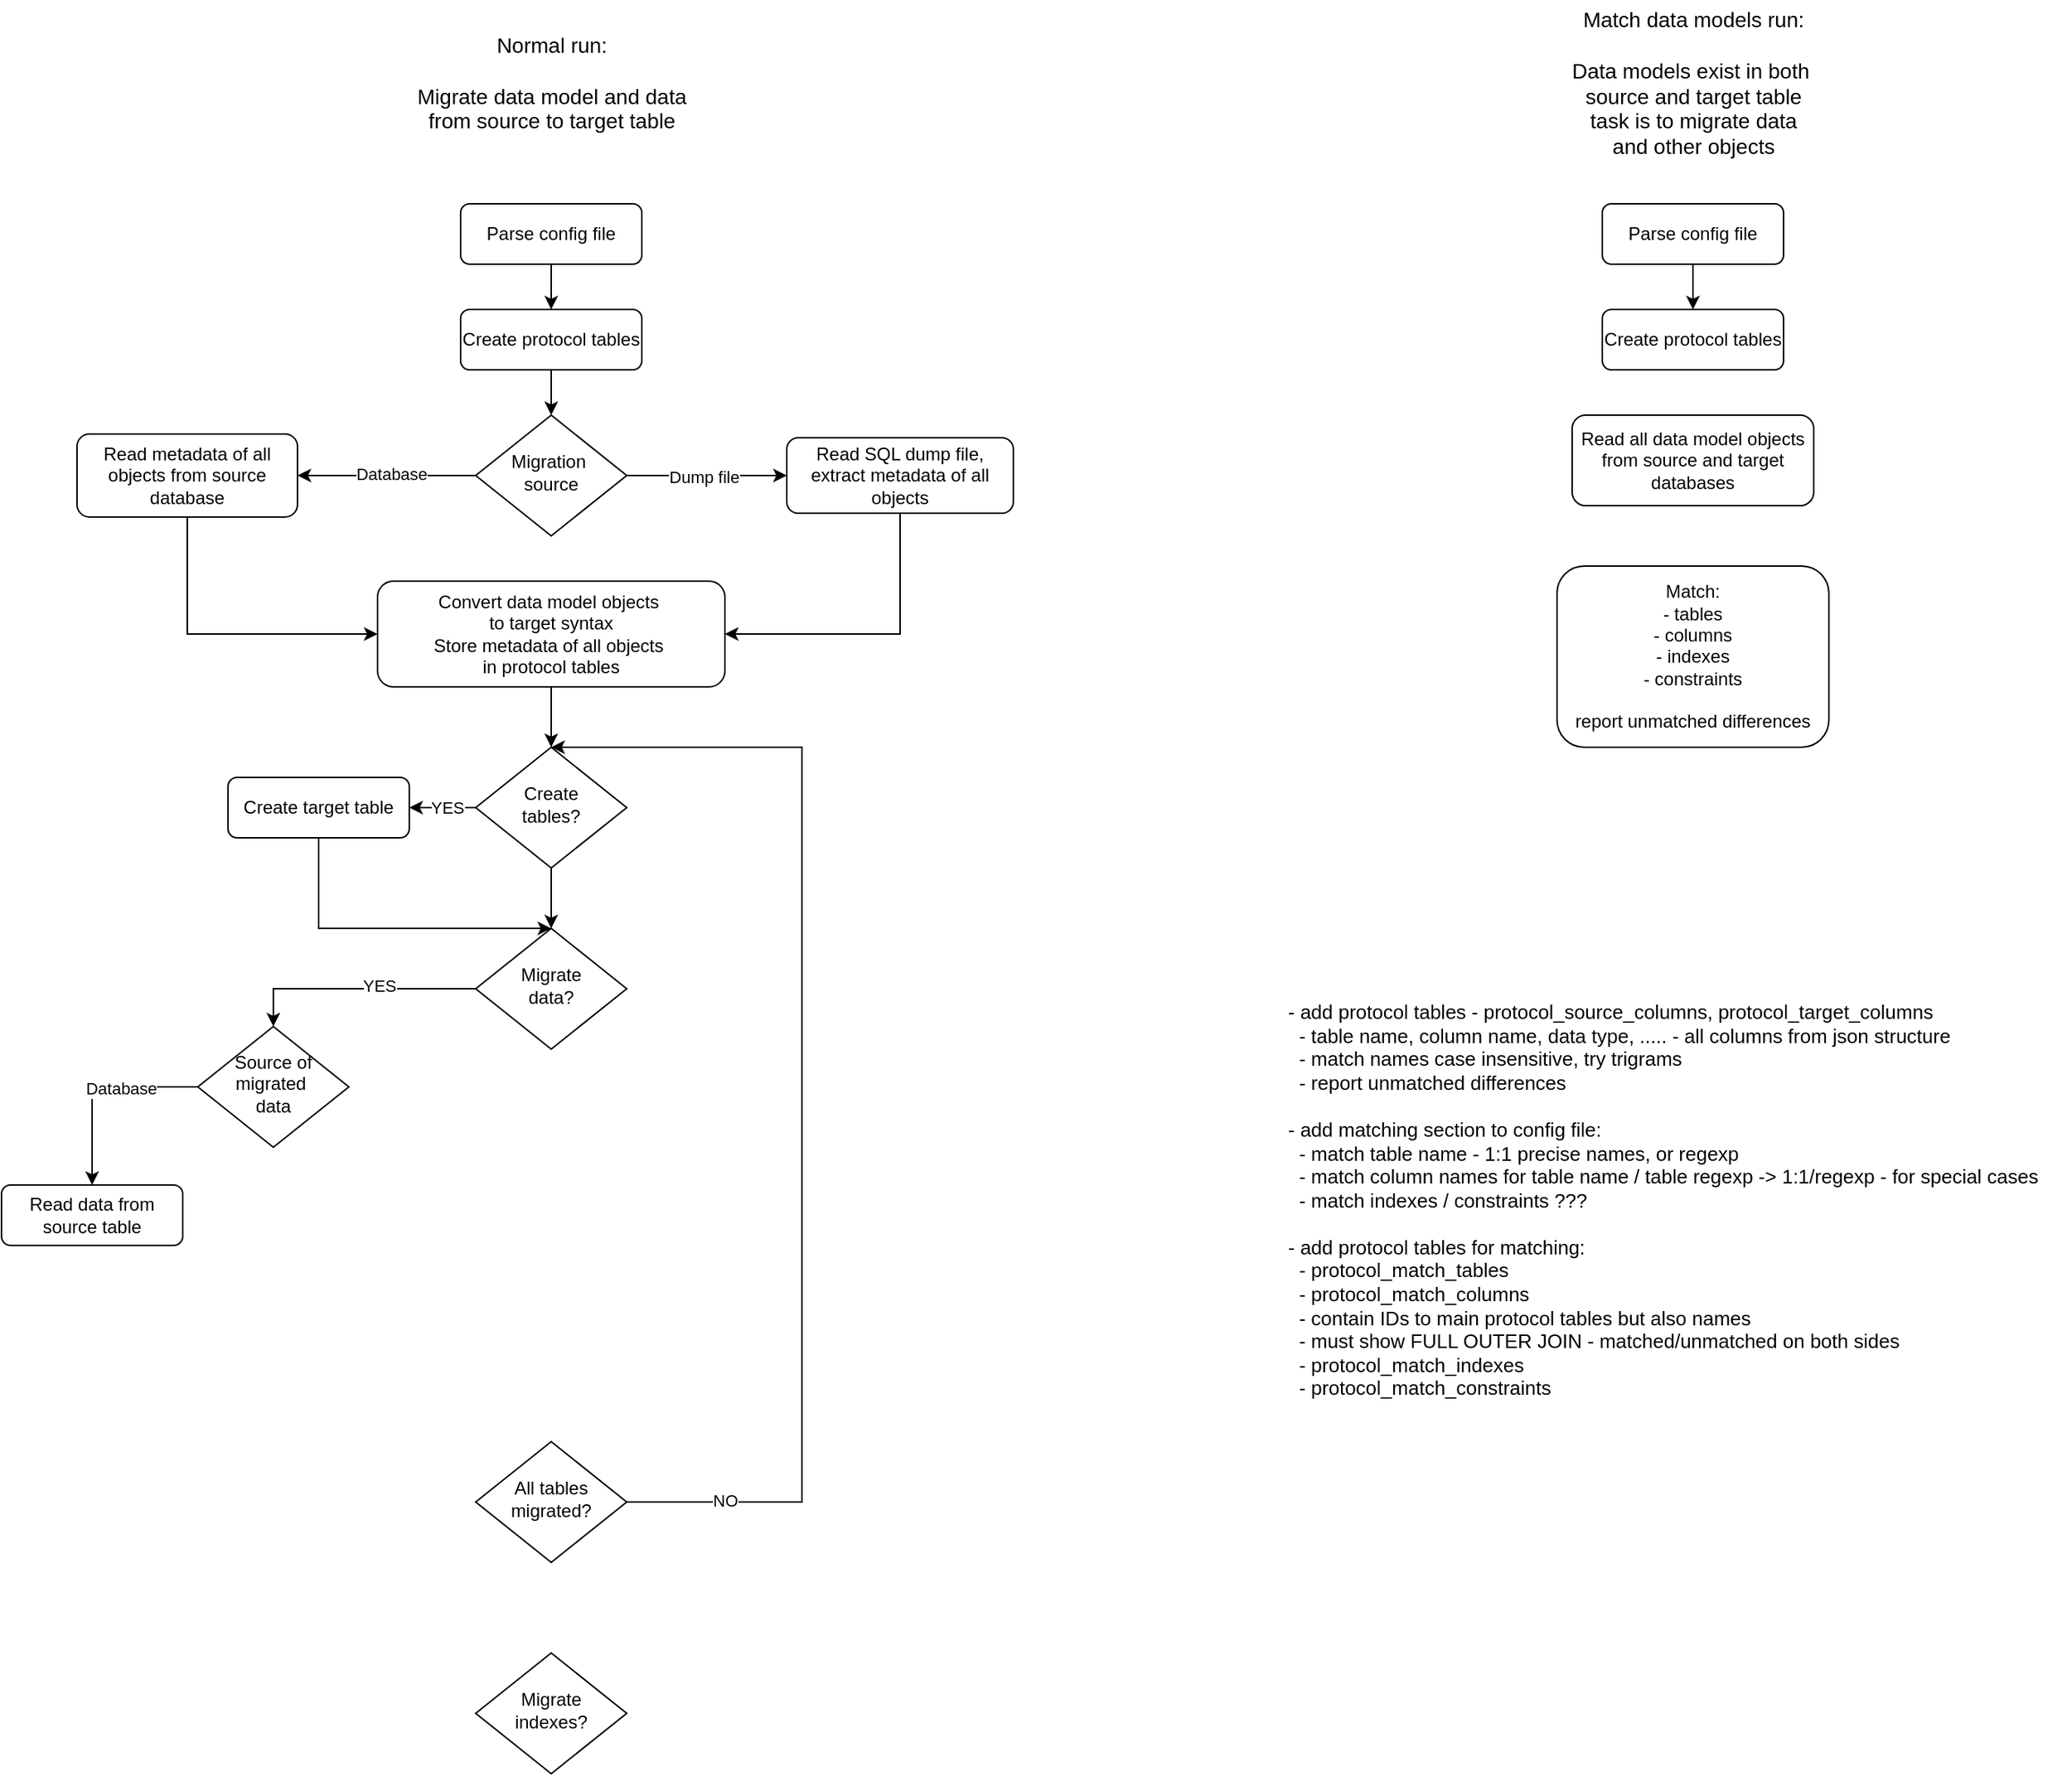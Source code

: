 <mxfile version="27.1.6">
  <diagram id="C5RBs43oDa-KdzZeNtuy" name="Page-1">
    <mxGraphModel dx="2066" dy="2320" grid="1" gridSize="10" guides="1" tooltips="1" connect="1" arrows="1" fold="1" page="1" pageScale="1" pageWidth="827" pageHeight="1169" math="0" shadow="0">
      <root>
        <mxCell id="WIyWlLk6GJQsqaUBKTNV-0" />
        <mxCell id="WIyWlLk6GJQsqaUBKTNV-1" parent="WIyWlLk6GJQsqaUBKTNV-0" />
        <mxCell id="ggtYC4HC-yzscba0IHGT-2" value="" style="edgeStyle=orthogonalEdgeStyle;rounded=0;orthogonalLoop=1;jettySize=auto;html=1;" edge="1" parent="WIyWlLk6GJQsqaUBKTNV-1" source="ggtYC4HC-yzscba0IHGT-0" target="ggtYC4HC-yzscba0IHGT-1">
          <mxGeometry relative="1" as="geometry" />
        </mxCell>
        <mxCell id="ggtYC4HC-yzscba0IHGT-0" value="Parse config file" style="rounded=1;whiteSpace=wrap;html=1;fontSize=12;glass=0;strokeWidth=1;shadow=0;" vertex="1" parent="WIyWlLk6GJQsqaUBKTNV-1">
          <mxGeometry x="354" y="40" width="120" height="40" as="geometry" />
        </mxCell>
        <mxCell id="ggtYC4HC-yzscba0IHGT-6" value="" style="edgeStyle=orthogonalEdgeStyle;rounded=0;orthogonalLoop=1;jettySize=auto;html=1;" edge="1" parent="WIyWlLk6GJQsqaUBKTNV-1" source="ggtYC4HC-yzscba0IHGT-1" target="ggtYC4HC-yzscba0IHGT-3">
          <mxGeometry relative="1" as="geometry" />
        </mxCell>
        <mxCell id="ggtYC4HC-yzscba0IHGT-1" value="Create protocol tables" style="rounded=1;whiteSpace=wrap;html=1;fontSize=12;glass=0;strokeWidth=1;shadow=0;" vertex="1" parent="WIyWlLk6GJQsqaUBKTNV-1">
          <mxGeometry x="354" y="110" width="120" height="40" as="geometry" />
        </mxCell>
        <mxCell id="ggtYC4HC-yzscba0IHGT-7" value="" style="edgeStyle=orthogonalEdgeStyle;rounded=0;orthogonalLoop=1;jettySize=auto;html=1;" edge="1" parent="WIyWlLk6GJQsqaUBKTNV-1" source="ggtYC4HC-yzscba0IHGT-3" target="ggtYC4HC-yzscba0IHGT-4">
          <mxGeometry relative="1" as="geometry" />
        </mxCell>
        <mxCell id="ggtYC4HC-yzscba0IHGT-8" value="Database" style="edgeLabel;html=1;align=center;verticalAlign=middle;resizable=0;points=[];" vertex="1" connectable="0" parent="ggtYC4HC-yzscba0IHGT-7">
          <mxGeometry x="-0.051" y="-1" relative="1" as="geometry">
            <mxPoint as="offset" />
          </mxGeometry>
        </mxCell>
        <mxCell id="ggtYC4HC-yzscba0IHGT-10" value="" style="edgeStyle=orthogonalEdgeStyle;rounded=0;orthogonalLoop=1;jettySize=auto;html=1;" edge="1" parent="WIyWlLk6GJQsqaUBKTNV-1" source="ggtYC4HC-yzscba0IHGT-3" target="ggtYC4HC-yzscba0IHGT-9">
          <mxGeometry relative="1" as="geometry" />
        </mxCell>
        <mxCell id="ggtYC4HC-yzscba0IHGT-11" value="Dump file" style="edgeLabel;html=1;align=center;verticalAlign=middle;resizable=0;points=[];" vertex="1" connectable="0" parent="ggtYC4HC-yzscba0IHGT-10">
          <mxGeometry x="-0.042" y="-1" relative="1" as="geometry">
            <mxPoint as="offset" />
          </mxGeometry>
        </mxCell>
        <mxCell id="ggtYC4HC-yzscba0IHGT-3" value="Migration&amp;nbsp;&lt;div&gt;source&lt;/div&gt;" style="rhombus;whiteSpace=wrap;html=1;shadow=0;fontFamily=Helvetica;fontSize=12;align=center;strokeWidth=1;spacing=6;spacingTop=-4;" vertex="1" parent="WIyWlLk6GJQsqaUBKTNV-1">
          <mxGeometry x="364" y="180" width="100" height="80" as="geometry" />
        </mxCell>
        <mxCell id="ggtYC4HC-yzscba0IHGT-14" style="edgeStyle=orthogonalEdgeStyle;rounded=0;orthogonalLoop=1;jettySize=auto;html=1;entryX=0;entryY=0.5;entryDx=0;entryDy=0;" edge="1" parent="WIyWlLk6GJQsqaUBKTNV-1" source="ggtYC4HC-yzscba0IHGT-4" target="ggtYC4HC-yzscba0IHGT-12">
          <mxGeometry relative="1" as="geometry">
            <Array as="points">
              <mxPoint x="173" y="325" />
            </Array>
          </mxGeometry>
        </mxCell>
        <mxCell id="ggtYC4HC-yzscba0IHGT-4" value="Read metadata of all objects from source database" style="rounded=1;whiteSpace=wrap;html=1;fontSize=12;glass=0;strokeWidth=1;shadow=0;" vertex="1" parent="WIyWlLk6GJQsqaUBKTNV-1">
          <mxGeometry x="100" y="192.5" width="146" height="55" as="geometry" />
        </mxCell>
        <mxCell id="ggtYC4HC-yzscba0IHGT-13" style="edgeStyle=orthogonalEdgeStyle;rounded=0;orthogonalLoop=1;jettySize=auto;html=1;entryX=1;entryY=0.5;entryDx=0;entryDy=0;" edge="1" parent="WIyWlLk6GJQsqaUBKTNV-1" source="ggtYC4HC-yzscba0IHGT-9" target="ggtYC4HC-yzscba0IHGT-12">
          <mxGeometry relative="1" as="geometry">
            <Array as="points">
              <mxPoint x="645" y="325" />
            </Array>
          </mxGeometry>
        </mxCell>
        <mxCell id="ggtYC4HC-yzscba0IHGT-9" value="Read SQL dump file, extract metadata of all objects" style="rounded=1;whiteSpace=wrap;html=1;fontSize=12;glass=0;strokeWidth=1;shadow=0;" vertex="1" parent="WIyWlLk6GJQsqaUBKTNV-1">
          <mxGeometry x="570" y="195" width="150" height="50" as="geometry" />
        </mxCell>
        <mxCell id="ggtYC4HC-yzscba0IHGT-17" value="" style="edgeStyle=orthogonalEdgeStyle;rounded=0;orthogonalLoop=1;jettySize=auto;html=1;" edge="1" parent="WIyWlLk6GJQsqaUBKTNV-1" source="ggtYC4HC-yzscba0IHGT-12" target="ggtYC4HC-yzscba0IHGT-16">
          <mxGeometry relative="1" as="geometry" />
        </mxCell>
        <mxCell id="ggtYC4HC-yzscba0IHGT-12" value="&lt;div&gt;Convert data model objects&amp;nbsp;&lt;/div&gt;&lt;div&gt;to target syntax&lt;/div&gt;Store metadata of all objects&amp;nbsp;&lt;div&gt;in protocol tables&lt;/div&gt;" style="rounded=1;whiteSpace=wrap;html=1;fontSize=12;glass=0;strokeWidth=1;shadow=0;" vertex="1" parent="WIyWlLk6GJQsqaUBKTNV-1">
          <mxGeometry x="299" y="290" width="230" height="70" as="geometry" />
        </mxCell>
        <mxCell id="ggtYC4HC-yzscba0IHGT-22" style="edgeStyle=orthogonalEdgeStyle;rounded=0;orthogonalLoop=1;jettySize=auto;html=1;entryX=0.5;entryY=0;entryDx=0;entryDy=0;" edge="1" parent="WIyWlLk6GJQsqaUBKTNV-1" source="ggtYC4HC-yzscba0IHGT-15" target="ggtYC4HC-yzscba0IHGT-20">
          <mxGeometry relative="1" as="geometry">
            <Array as="points">
              <mxPoint x="260" y="520" />
            </Array>
          </mxGeometry>
        </mxCell>
        <mxCell id="ggtYC4HC-yzscba0IHGT-15" value="Create target table" style="rounded=1;whiteSpace=wrap;html=1;fontSize=12;glass=0;strokeWidth=1;shadow=0;" vertex="1" parent="WIyWlLk6GJQsqaUBKTNV-1">
          <mxGeometry x="200" y="420" width="120" height="40" as="geometry" />
        </mxCell>
        <mxCell id="ggtYC4HC-yzscba0IHGT-18" value="" style="edgeStyle=orthogonalEdgeStyle;rounded=0;orthogonalLoop=1;jettySize=auto;html=1;" edge="1" parent="WIyWlLk6GJQsqaUBKTNV-1" source="ggtYC4HC-yzscba0IHGT-16" target="ggtYC4HC-yzscba0IHGT-15">
          <mxGeometry relative="1" as="geometry" />
        </mxCell>
        <mxCell id="ggtYC4HC-yzscba0IHGT-19" value="YES" style="edgeLabel;html=1;align=center;verticalAlign=middle;resizable=0;points=[];" vertex="1" connectable="0" parent="ggtYC4HC-yzscba0IHGT-18">
          <mxGeometry x="-0.136" relative="1" as="geometry">
            <mxPoint as="offset" />
          </mxGeometry>
        </mxCell>
        <mxCell id="ggtYC4HC-yzscba0IHGT-21" value="" style="edgeStyle=orthogonalEdgeStyle;rounded=0;orthogonalLoop=1;jettySize=auto;html=1;" edge="1" parent="WIyWlLk6GJQsqaUBKTNV-1" source="ggtYC4HC-yzscba0IHGT-16" target="ggtYC4HC-yzscba0IHGT-20">
          <mxGeometry relative="1" as="geometry" />
        </mxCell>
        <mxCell id="ggtYC4HC-yzscba0IHGT-16" value="Create&lt;div&gt;tables?&lt;/div&gt;" style="rhombus;whiteSpace=wrap;html=1;shadow=0;fontFamily=Helvetica;fontSize=12;align=center;strokeWidth=1;spacing=6;spacingTop=-4;" vertex="1" parent="WIyWlLk6GJQsqaUBKTNV-1">
          <mxGeometry x="364" y="400" width="100" height="80" as="geometry" />
        </mxCell>
        <mxCell id="ggtYC4HC-yzscba0IHGT-25" value="" style="edgeStyle=orthogonalEdgeStyle;rounded=0;orthogonalLoop=1;jettySize=auto;html=1;entryX=0.5;entryY=0;entryDx=0;entryDy=0;" edge="1" parent="WIyWlLk6GJQsqaUBKTNV-1" source="ggtYC4HC-yzscba0IHGT-20" target="ggtYC4HC-yzscba0IHGT-24">
          <mxGeometry relative="1" as="geometry" />
        </mxCell>
        <mxCell id="ggtYC4HC-yzscba0IHGT-26" value="YES" style="edgeLabel;html=1;align=center;verticalAlign=middle;resizable=0;points=[];" vertex="1" connectable="0" parent="ggtYC4HC-yzscba0IHGT-25">
          <mxGeometry x="-0.189" y="-2" relative="1" as="geometry">
            <mxPoint as="offset" />
          </mxGeometry>
        </mxCell>
        <mxCell id="ggtYC4HC-yzscba0IHGT-20" value="Migrate&lt;div&gt;data?&lt;/div&gt;" style="rhombus;whiteSpace=wrap;html=1;shadow=0;fontFamily=Helvetica;fontSize=12;align=center;strokeWidth=1;spacing=6;spacingTop=-4;" vertex="1" parent="WIyWlLk6GJQsqaUBKTNV-1">
          <mxGeometry x="364" y="520" width="100" height="80" as="geometry" />
        </mxCell>
        <mxCell id="ggtYC4HC-yzscba0IHGT-23" value="Read data from source table" style="rounded=1;whiteSpace=wrap;html=1;fontSize=12;glass=0;strokeWidth=1;shadow=0;" vertex="1" parent="WIyWlLk6GJQsqaUBKTNV-1">
          <mxGeometry x="50" y="690" width="120" height="40" as="geometry" />
        </mxCell>
        <mxCell id="ggtYC4HC-yzscba0IHGT-27" style="edgeStyle=orthogonalEdgeStyle;rounded=0;orthogonalLoop=1;jettySize=auto;html=1;" edge="1" parent="WIyWlLk6GJQsqaUBKTNV-1" source="ggtYC4HC-yzscba0IHGT-24" target="ggtYC4HC-yzscba0IHGT-23">
          <mxGeometry relative="1" as="geometry" />
        </mxCell>
        <mxCell id="ggtYC4HC-yzscba0IHGT-28" value="Database" style="edgeLabel;html=1;align=center;verticalAlign=middle;resizable=0;points=[];" vertex="1" connectable="0" parent="ggtYC4HC-yzscba0IHGT-27">
          <mxGeometry x="-0.244" y="1" relative="1" as="geometry">
            <mxPoint as="offset" />
          </mxGeometry>
        </mxCell>
        <mxCell id="ggtYC4HC-yzscba0IHGT-24" value="Source of migrated&amp;nbsp;&lt;div&gt;data&lt;/div&gt;" style="rhombus;whiteSpace=wrap;html=1;shadow=0;fontFamily=Helvetica;fontSize=12;align=center;strokeWidth=1;spacing=6;spacingTop=-4;" vertex="1" parent="WIyWlLk6GJQsqaUBKTNV-1">
          <mxGeometry x="180" y="585" width="100" height="80" as="geometry" />
        </mxCell>
        <mxCell id="ggtYC4HC-yzscba0IHGT-30" style="edgeStyle=orthogonalEdgeStyle;rounded=0;orthogonalLoop=1;jettySize=auto;html=1;" edge="1" parent="WIyWlLk6GJQsqaUBKTNV-1" source="ggtYC4HC-yzscba0IHGT-29">
          <mxGeometry relative="1" as="geometry">
            <mxPoint x="414" y="400" as="targetPoint" />
            <Array as="points">
              <mxPoint x="580" y="900" />
              <mxPoint x="580" y="400" />
            </Array>
          </mxGeometry>
        </mxCell>
        <mxCell id="ggtYC4HC-yzscba0IHGT-31" value="NO" style="edgeLabel;html=1;align=center;verticalAlign=middle;resizable=0;points=[];" vertex="1" connectable="0" parent="ggtYC4HC-yzscba0IHGT-30">
          <mxGeometry x="-0.834" y="1" relative="1" as="geometry">
            <mxPoint as="offset" />
          </mxGeometry>
        </mxCell>
        <mxCell id="ggtYC4HC-yzscba0IHGT-29" value="All tables migrated?" style="rhombus;whiteSpace=wrap;html=1;shadow=0;fontFamily=Helvetica;fontSize=12;align=center;strokeWidth=1;spacing=6;spacingTop=-4;" vertex="1" parent="WIyWlLk6GJQsqaUBKTNV-1">
          <mxGeometry x="364" y="860" width="100" height="80" as="geometry" />
        </mxCell>
        <mxCell id="ggtYC4HC-yzscba0IHGT-33" value="Migrate&lt;div&gt;indexes?&lt;/div&gt;" style="rhombus;whiteSpace=wrap;html=1;shadow=0;fontFamily=Helvetica;fontSize=12;align=center;strokeWidth=1;spacing=6;spacingTop=-4;" vertex="1" parent="WIyWlLk6GJQsqaUBKTNV-1">
          <mxGeometry x="364" y="1000" width="100" height="80" as="geometry" />
        </mxCell>
        <mxCell id="ggtYC4HC-yzscba0IHGT-36" value="" style="edgeStyle=orthogonalEdgeStyle;rounded=0;orthogonalLoop=1;jettySize=auto;html=1;" edge="1" parent="WIyWlLk6GJQsqaUBKTNV-1" source="ggtYC4HC-yzscba0IHGT-34" target="ggtYC4HC-yzscba0IHGT-35">
          <mxGeometry relative="1" as="geometry" />
        </mxCell>
        <mxCell id="ggtYC4HC-yzscba0IHGT-34" value="Parse config file" style="rounded=1;whiteSpace=wrap;html=1;fontSize=12;glass=0;strokeWidth=1;shadow=0;" vertex="1" parent="WIyWlLk6GJQsqaUBKTNV-1">
          <mxGeometry x="1110" y="40" width="120" height="40" as="geometry" />
        </mxCell>
        <mxCell id="ggtYC4HC-yzscba0IHGT-35" value="Create protocol tables" style="rounded=1;whiteSpace=wrap;html=1;fontSize=12;glass=0;strokeWidth=1;shadow=0;" vertex="1" parent="WIyWlLk6GJQsqaUBKTNV-1">
          <mxGeometry x="1110" y="110" width="120" height="40" as="geometry" />
        </mxCell>
        <mxCell id="ggtYC4HC-yzscba0IHGT-37" value="Normal run:&lt;div&gt;&lt;br&gt;&lt;div&gt;Migrate data model and data&lt;/div&gt;&lt;div&gt;from source to target table&lt;/div&gt;&lt;/div&gt;" style="text;html=1;align=center;verticalAlign=middle;resizable=0;points=[];autosize=1;strokeColor=none;fillColor=none;fontSize=14;" vertex="1" parent="WIyWlLk6GJQsqaUBKTNV-1">
          <mxGeometry x="314" y="-80" width="200" height="80" as="geometry" />
        </mxCell>
        <mxCell id="ggtYC4HC-yzscba0IHGT-38" value="Match data models run:&lt;div&gt;&lt;br&gt;&lt;div&gt;Data models exist in both&amp;nbsp;&lt;/div&gt;&lt;div&gt;source and target table&lt;/div&gt;&lt;div&gt;task is to migrate data&lt;/div&gt;&lt;div&gt;and other objects&lt;/div&gt;&lt;/div&gt;" style="text;html=1;align=center;verticalAlign=middle;resizable=0;points=[];autosize=1;strokeColor=none;fillColor=none;fontSize=14;" vertex="1" parent="WIyWlLk6GJQsqaUBKTNV-1">
          <mxGeometry x="1080" y="-95" width="180" height="110" as="geometry" />
        </mxCell>
        <mxCell id="ggtYC4HC-yzscba0IHGT-39" value="Read all data model objects from source and target databases" style="rounded=1;whiteSpace=wrap;html=1;fontSize=12;glass=0;strokeWidth=1;shadow=0;" vertex="1" parent="WIyWlLk6GJQsqaUBKTNV-1">
          <mxGeometry x="1090" y="180" width="160" height="60" as="geometry" />
        </mxCell>
        <mxCell id="ggtYC4HC-yzscba0IHGT-40" value="- add protocol tables - protocol_source_columns, protocol_target_columns&lt;div&gt;&amp;nbsp; - table name, column name, data type, ..... - all columns from json structure&lt;/div&gt;&lt;div&gt;&amp;nbsp; - match names case insensitive, try trigrams&lt;/div&gt;&lt;div&gt;&amp;nbsp; - report unmatched differences&lt;/div&gt;&lt;div&gt;&lt;br&gt;&lt;/div&gt;&lt;div&gt;- add matching section to config file:&lt;/div&gt;&lt;div&gt;&amp;nbsp; - match table name - 1:1 precise names, or regexp&lt;/div&gt;&lt;div&gt;&amp;nbsp; - match column names for table name / table regexp -&amp;gt; 1:1/regexp - for special cases&lt;/div&gt;&lt;div&gt;&amp;nbsp; - match indexes / constraints ???&lt;/div&gt;&lt;div&gt;&lt;br&gt;&lt;/div&gt;&lt;div&gt;- add protocol tables for matching:&lt;/div&gt;&lt;div&gt;&amp;nbsp; - protocol_match_tables&lt;/div&gt;&lt;div&gt;&amp;nbsp; - protocol_match_columns&lt;/div&gt;&lt;div&gt;&amp;nbsp; - contain IDs to main protocol tables but also names&amp;nbsp;&lt;/div&gt;&lt;div&gt;&amp;nbsp; - must show FULL OUTER JOIN - matched/unmatched on both sides&lt;/div&gt;&lt;div&gt;&amp;nbsp; - protocol_match_indexes&lt;/div&gt;&lt;div&gt;&amp;nbsp; - protocol_match_constraints&lt;/div&gt;" style="text;html=1;align=left;verticalAlign=middle;resizable=0;points=[];autosize=1;strokeColor=none;fillColor=none;fontSize=13;" vertex="1" parent="WIyWlLk6GJQsqaUBKTNV-1">
          <mxGeometry x="900" y="560" width="520" height="280" as="geometry" />
        </mxCell>
        <mxCell id="ggtYC4HC-yzscba0IHGT-41" value="Match:&lt;div&gt;- tables&lt;/div&gt;&lt;div&gt;- columns&lt;/div&gt;&lt;div&gt;- indexes&lt;/div&gt;&lt;div&gt;- constraints&lt;/div&gt;&lt;div&gt;&lt;br&gt;&lt;/div&gt;&lt;div&gt;report unmatched differences&lt;/div&gt;" style="rounded=1;whiteSpace=wrap;html=1;fontSize=12;glass=0;strokeWidth=1;shadow=0;" vertex="1" parent="WIyWlLk6GJQsqaUBKTNV-1">
          <mxGeometry x="1080" y="280" width="180" height="120" as="geometry" />
        </mxCell>
      </root>
    </mxGraphModel>
  </diagram>
</mxfile>
